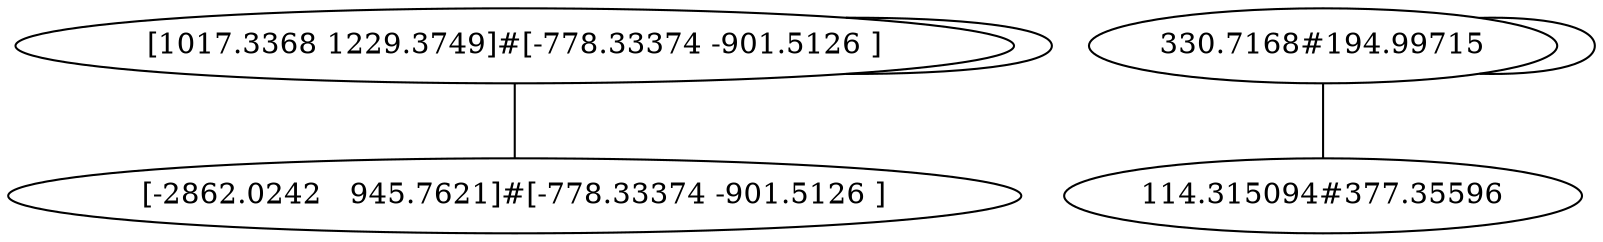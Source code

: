 graph  {
"[1017.3368 1229.3749]#[-778.33374 -901.5126 ]";
"[-2862.0242   945.7621]#[-778.33374 -901.5126 ]";
"330.7168#194.99715";
"114.315094#377.35596";
"[1017.3368 1229.3749]#[-778.33374 -901.5126 ]" -- "[1017.3368 1229.3749]#[-778.33374 -901.5126 ]";
"[1017.3368 1229.3749]#[-778.33374 -901.5126 ]" -- "[-2862.0242   945.7621]#[-778.33374 -901.5126 ]";
"330.7168#194.99715" -- "330.7168#194.99715";
"330.7168#194.99715" -- "114.315094#377.35596";
}
